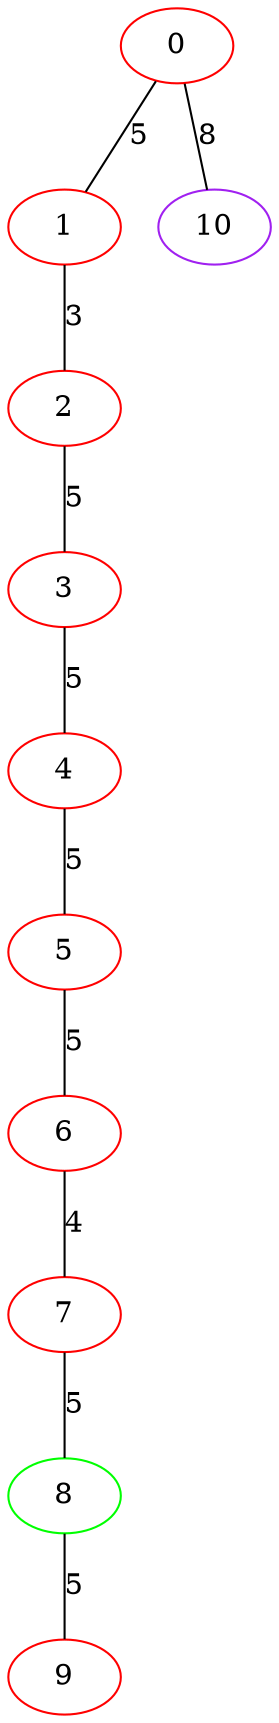 graph "" {
0 [color=red, weight=1];
1 [color=red, weight=1];
2 [color=red, weight=1];
3 [color=red, weight=1];
4 [color=red, weight=1];
5 [color=red, weight=1];
6 [color=red, weight=1];
7 [color=red, weight=1];
8 [color=green, weight=2];
9 [color=red, weight=1];
10 [color=purple, weight=4];
0 -- 1  [key=0, label=5];
0 -- 10  [key=0, label=8];
1 -- 2  [key=0, label=3];
2 -- 3  [key=0, label=5];
3 -- 4  [key=0, label=5];
4 -- 5  [key=0, label=5];
5 -- 6  [key=0, label=5];
6 -- 7  [key=0, label=4];
7 -- 8  [key=0, label=5];
8 -- 9  [key=0, label=5];
}
